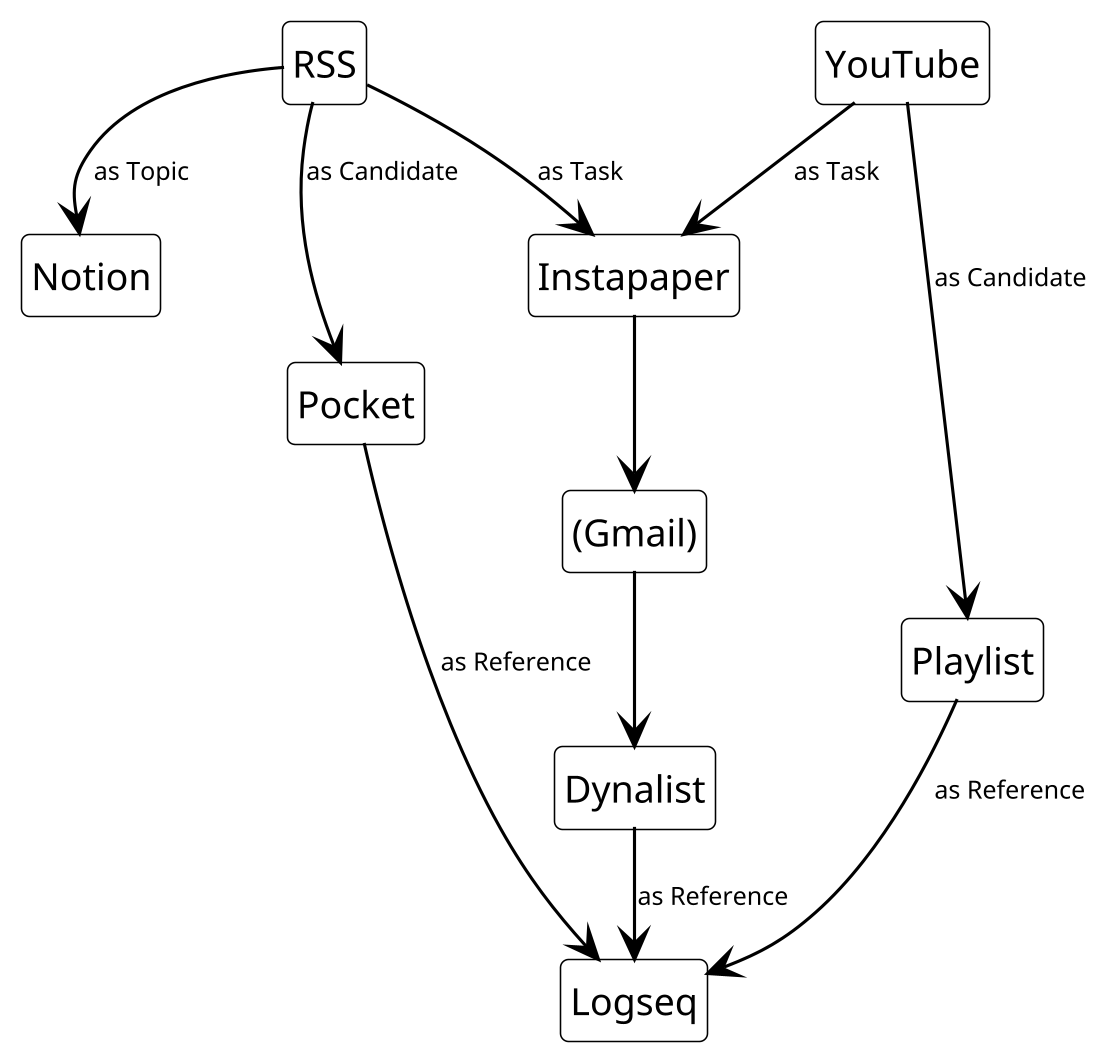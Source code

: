 @startuml

hide circle
hide empty fields
hide empty methods

skinparam class {
    backGroundColor white
    borderColor black
    arrowColor black
    
}

skinparam {
    shadowing false
    ranksep 30
    dpi 300
    arrowThickness 1
    defaultFontSize 12
    arrowFontSize 8
}

class "RSS" as rss
class "YouTube" as youtube
class "Pocket" as pocket
class "Instapaper" as instapaper
class "(Gmail)" as gmail
class "Dynalist" as dynalist
class "Notion" as notion
class "Playlist" as playlist
class "Logseq" as logseq

rss --> pocket : as Candidate
rss --> instapaper : as Task
rss --> notion : as Topic
instapaper --> gmail
gmail --> dynalist
youtube --> playlist : as Candidate
youtube --> instapaper : as Task
pocket --> logseq : as Reference
playlist --> logseq : as Reference
dynalist --> logseq : as Reference

@enduml